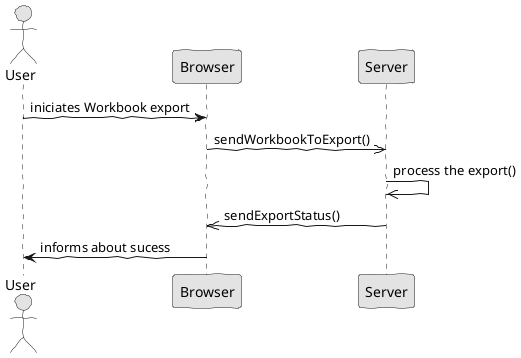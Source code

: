 @startuml  analysis.png
skinparam handwritten true
skinparam monochrome true
skinparam packageStyle rect
skinparam defaultFontName FG Virgil
skinparam shadowing false

actor User

User -> Browser : iniciates Workbook export
Browser ->> Server : sendWorkbookToExport()

Server ->> Server : process the export()

Server ->> Browser : sendExportStatus()
Browser -> User :informs about sucess

@enduml
